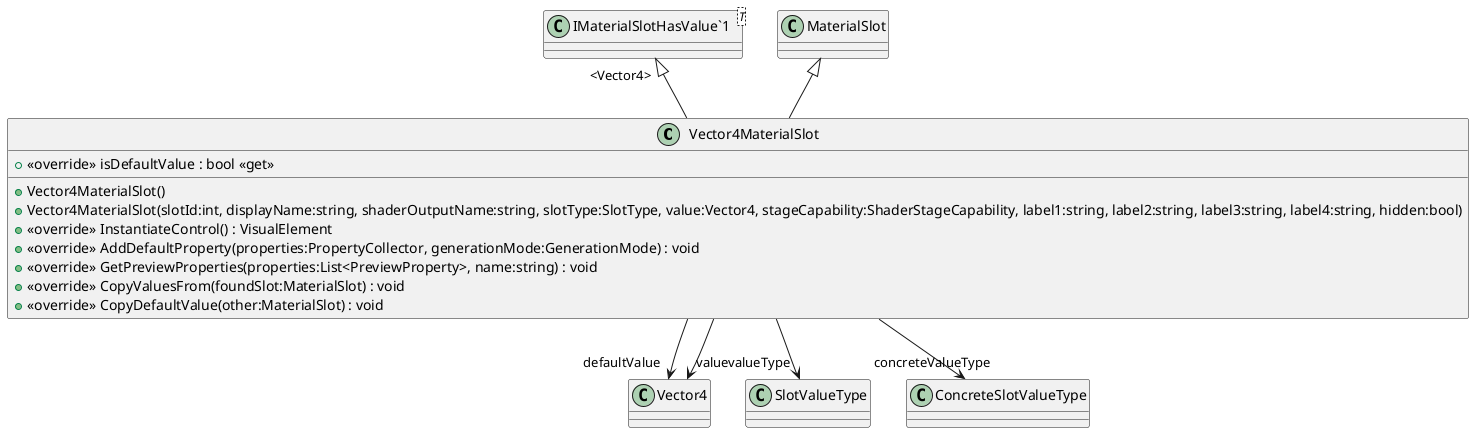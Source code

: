 @startuml
class Vector4MaterialSlot {
    + Vector4MaterialSlot()
    + Vector4MaterialSlot(slotId:int, displayName:string, shaderOutputName:string, slotType:SlotType, value:Vector4, stageCapability:ShaderStageCapability, label1:string, label2:string, label3:string, label4:string, hidden:bool)
    + <<override>> isDefaultValue : bool <<get>>
    + <<override>> InstantiateControl() : VisualElement
    + <<override>> AddDefaultProperty(properties:PropertyCollector, generationMode:GenerationMode) : void
    + <<override>> GetPreviewProperties(properties:List<PreviewProperty>, name:string) : void
    + <<override>> CopyValuesFrom(foundSlot:MaterialSlot) : void
    + <<override>> CopyDefaultValue(other:MaterialSlot) : void
}
class "IMaterialSlotHasValue`1"<T> {
}
MaterialSlot <|-- Vector4MaterialSlot
"IMaterialSlotHasValue`1" "<Vector4>" <|-- Vector4MaterialSlot
Vector4MaterialSlot --> "defaultValue" Vector4
Vector4MaterialSlot --> "value" Vector4
Vector4MaterialSlot --> "valueType" SlotValueType
Vector4MaterialSlot --> "concreteValueType" ConcreteSlotValueType
@enduml
